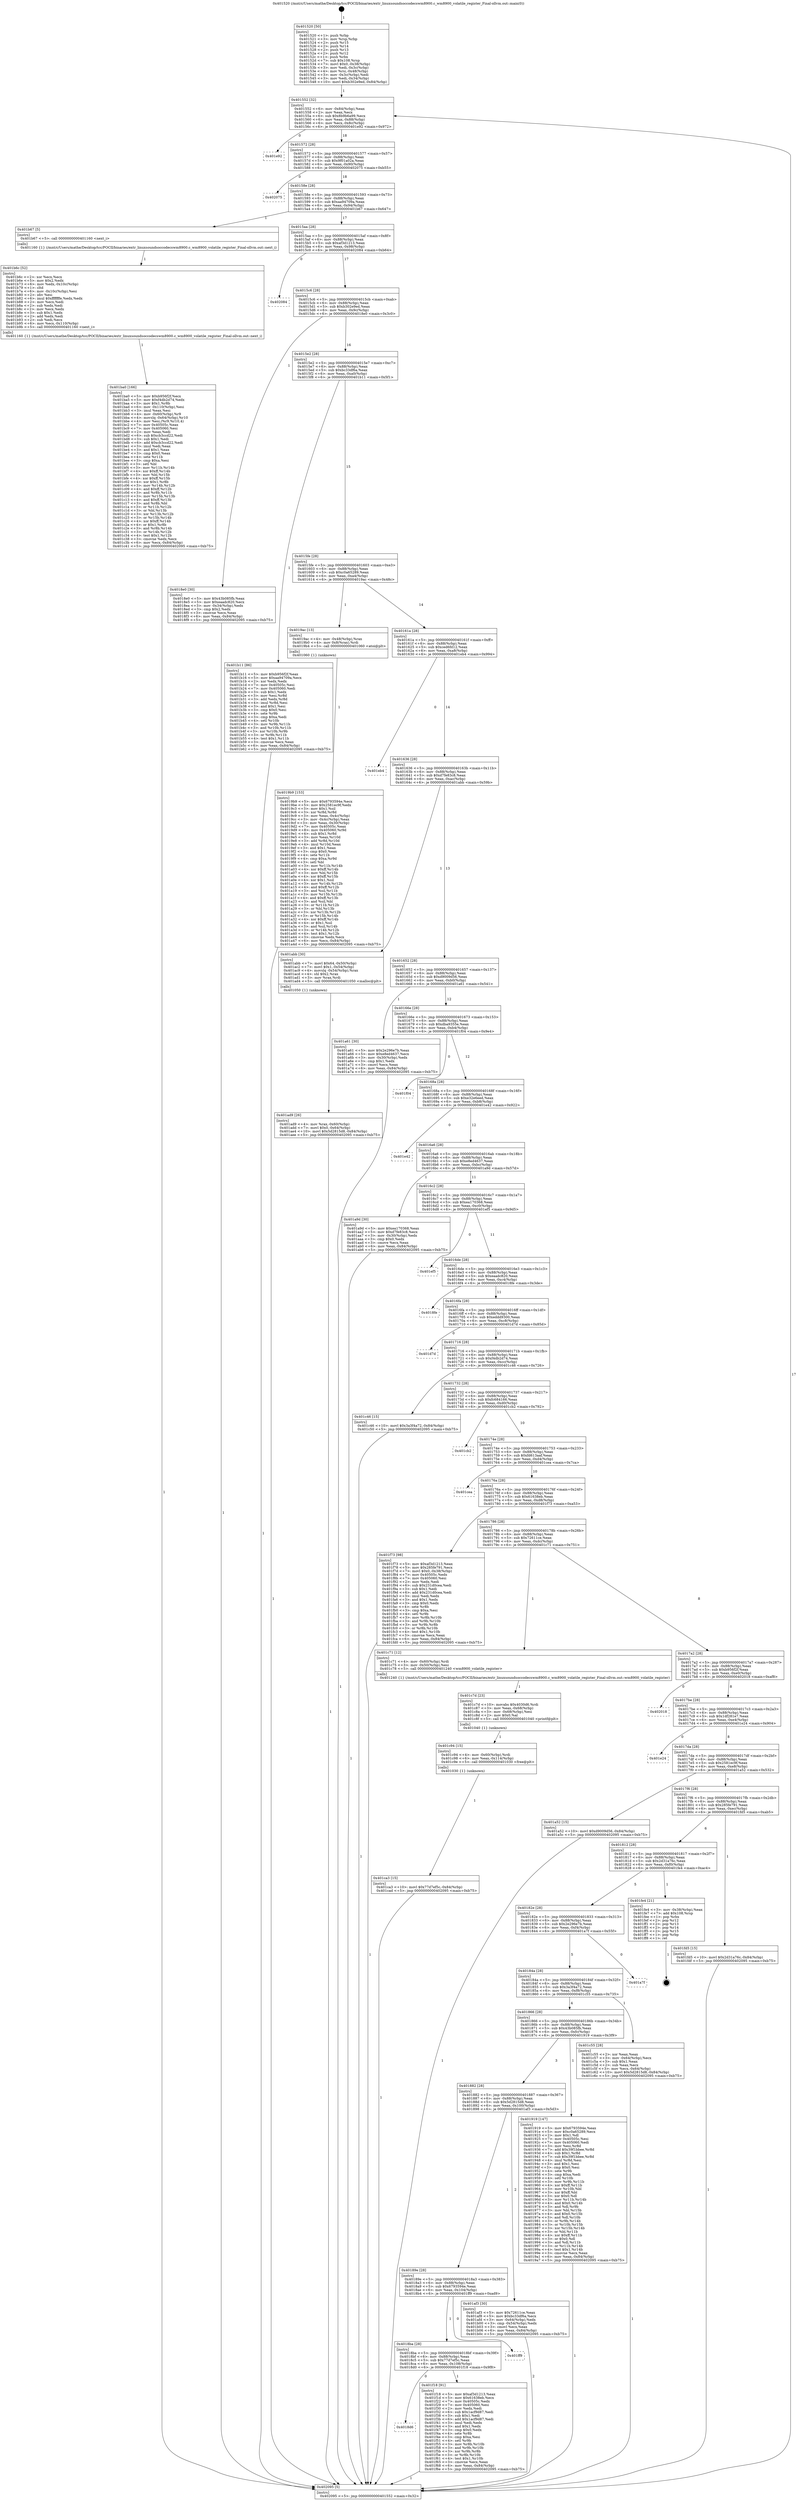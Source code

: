 digraph "0x401520" {
  label = "0x401520 (/mnt/c/Users/mathe/Desktop/tcc/POCII/binaries/extr_linuxsoundsoccodecswm8900.c_wm8900_volatile_register_Final-ollvm.out::main(0))"
  labelloc = "t"
  node[shape=record]

  Entry [label="",width=0.3,height=0.3,shape=circle,fillcolor=black,style=filled]
  "0x401552" [label="{
     0x401552 [32]\l
     | [instrs]\l
     &nbsp;&nbsp;0x401552 \<+6\>: mov -0x84(%rbp),%eax\l
     &nbsp;&nbsp;0x401558 \<+2\>: mov %eax,%ecx\l
     &nbsp;&nbsp;0x40155a \<+6\>: sub $0x8b9b6a99,%ecx\l
     &nbsp;&nbsp;0x401560 \<+6\>: mov %eax,-0x88(%rbp)\l
     &nbsp;&nbsp;0x401566 \<+6\>: mov %ecx,-0x8c(%rbp)\l
     &nbsp;&nbsp;0x40156c \<+6\>: je 0000000000401e92 \<main+0x972\>\l
  }"]
  "0x401e92" [label="{
     0x401e92\l
  }", style=dashed]
  "0x401572" [label="{
     0x401572 [28]\l
     | [instrs]\l
     &nbsp;&nbsp;0x401572 \<+5\>: jmp 0000000000401577 \<main+0x57\>\l
     &nbsp;&nbsp;0x401577 \<+6\>: mov -0x88(%rbp),%eax\l
     &nbsp;&nbsp;0x40157d \<+5\>: sub $0x9f01a02a,%eax\l
     &nbsp;&nbsp;0x401582 \<+6\>: mov %eax,-0x90(%rbp)\l
     &nbsp;&nbsp;0x401588 \<+6\>: je 0000000000402075 \<main+0xb55\>\l
  }"]
  Exit [label="",width=0.3,height=0.3,shape=circle,fillcolor=black,style=filled,peripheries=2]
  "0x402075" [label="{
     0x402075\l
  }", style=dashed]
  "0x40158e" [label="{
     0x40158e [28]\l
     | [instrs]\l
     &nbsp;&nbsp;0x40158e \<+5\>: jmp 0000000000401593 \<main+0x73\>\l
     &nbsp;&nbsp;0x401593 \<+6\>: mov -0x88(%rbp),%eax\l
     &nbsp;&nbsp;0x401599 \<+5\>: sub $0xaa94709a,%eax\l
     &nbsp;&nbsp;0x40159e \<+6\>: mov %eax,-0x94(%rbp)\l
     &nbsp;&nbsp;0x4015a4 \<+6\>: je 0000000000401b67 \<main+0x647\>\l
  }"]
  "0x4018d6" [label="{
     0x4018d6\l
  }", style=dashed]
  "0x401b67" [label="{
     0x401b67 [5]\l
     | [instrs]\l
     &nbsp;&nbsp;0x401b67 \<+5\>: call 0000000000401160 \<next_i\>\l
     | [calls]\l
     &nbsp;&nbsp;0x401160 \{1\} (/mnt/c/Users/mathe/Desktop/tcc/POCII/binaries/extr_linuxsoundsoccodecswm8900.c_wm8900_volatile_register_Final-ollvm.out::next_i)\l
  }"]
  "0x4015aa" [label="{
     0x4015aa [28]\l
     | [instrs]\l
     &nbsp;&nbsp;0x4015aa \<+5\>: jmp 00000000004015af \<main+0x8f\>\l
     &nbsp;&nbsp;0x4015af \<+6\>: mov -0x88(%rbp),%eax\l
     &nbsp;&nbsp;0x4015b5 \<+5\>: sub $0xaf3d1213,%eax\l
     &nbsp;&nbsp;0x4015ba \<+6\>: mov %eax,-0x98(%rbp)\l
     &nbsp;&nbsp;0x4015c0 \<+6\>: je 0000000000402084 \<main+0xb64\>\l
  }"]
  "0x401f18" [label="{
     0x401f18 [91]\l
     | [instrs]\l
     &nbsp;&nbsp;0x401f18 \<+5\>: mov $0xaf3d1213,%eax\l
     &nbsp;&nbsp;0x401f1d \<+5\>: mov $0x61638eb,%ecx\l
     &nbsp;&nbsp;0x401f22 \<+7\>: mov 0x40505c,%edx\l
     &nbsp;&nbsp;0x401f29 \<+7\>: mov 0x405060,%esi\l
     &nbsp;&nbsp;0x401f30 \<+2\>: mov %edx,%edi\l
     &nbsp;&nbsp;0x401f32 \<+6\>: sub $0x1acf9d87,%edi\l
     &nbsp;&nbsp;0x401f38 \<+3\>: sub $0x1,%edi\l
     &nbsp;&nbsp;0x401f3b \<+6\>: add $0x1acf9d87,%edi\l
     &nbsp;&nbsp;0x401f41 \<+3\>: imul %edi,%edx\l
     &nbsp;&nbsp;0x401f44 \<+3\>: and $0x1,%edx\l
     &nbsp;&nbsp;0x401f47 \<+3\>: cmp $0x0,%edx\l
     &nbsp;&nbsp;0x401f4a \<+4\>: sete %r8b\l
     &nbsp;&nbsp;0x401f4e \<+3\>: cmp $0xa,%esi\l
     &nbsp;&nbsp;0x401f51 \<+4\>: setl %r9b\l
     &nbsp;&nbsp;0x401f55 \<+3\>: mov %r8b,%r10b\l
     &nbsp;&nbsp;0x401f58 \<+3\>: and %r9b,%r10b\l
     &nbsp;&nbsp;0x401f5b \<+3\>: xor %r9b,%r8b\l
     &nbsp;&nbsp;0x401f5e \<+3\>: or %r8b,%r10b\l
     &nbsp;&nbsp;0x401f61 \<+4\>: test $0x1,%r10b\l
     &nbsp;&nbsp;0x401f65 \<+3\>: cmovne %ecx,%eax\l
     &nbsp;&nbsp;0x401f68 \<+6\>: mov %eax,-0x84(%rbp)\l
     &nbsp;&nbsp;0x401f6e \<+5\>: jmp 0000000000402095 \<main+0xb75\>\l
  }"]
  "0x402084" [label="{
     0x402084\l
  }", style=dashed]
  "0x4015c6" [label="{
     0x4015c6 [28]\l
     | [instrs]\l
     &nbsp;&nbsp;0x4015c6 \<+5\>: jmp 00000000004015cb \<main+0xab\>\l
     &nbsp;&nbsp;0x4015cb \<+6\>: mov -0x88(%rbp),%eax\l
     &nbsp;&nbsp;0x4015d1 \<+5\>: sub $0xb302e9ed,%eax\l
     &nbsp;&nbsp;0x4015d6 \<+6\>: mov %eax,-0x9c(%rbp)\l
     &nbsp;&nbsp;0x4015dc \<+6\>: je 00000000004018e0 \<main+0x3c0\>\l
  }"]
  "0x4018ba" [label="{
     0x4018ba [28]\l
     | [instrs]\l
     &nbsp;&nbsp;0x4018ba \<+5\>: jmp 00000000004018bf \<main+0x39f\>\l
     &nbsp;&nbsp;0x4018bf \<+6\>: mov -0x88(%rbp),%eax\l
     &nbsp;&nbsp;0x4018c5 \<+5\>: sub $0x77d7ef5c,%eax\l
     &nbsp;&nbsp;0x4018ca \<+6\>: mov %eax,-0x108(%rbp)\l
     &nbsp;&nbsp;0x4018d0 \<+6\>: je 0000000000401f18 \<main+0x9f8\>\l
  }"]
  "0x4018e0" [label="{
     0x4018e0 [30]\l
     | [instrs]\l
     &nbsp;&nbsp;0x4018e0 \<+5\>: mov $0x43b085fb,%eax\l
     &nbsp;&nbsp;0x4018e5 \<+5\>: mov $0xeaadc820,%ecx\l
     &nbsp;&nbsp;0x4018ea \<+3\>: mov -0x34(%rbp),%edx\l
     &nbsp;&nbsp;0x4018ed \<+3\>: cmp $0x2,%edx\l
     &nbsp;&nbsp;0x4018f0 \<+3\>: cmovne %ecx,%eax\l
     &nbsp;&nbsp;0x4018f3 \<+6\>: mov %eax,-0x84(%rbp)\l
     &nbsp;&nbsp;0x4018f9 \<+5\>: jmp 0000000000402095 \<main+0xb75\>\l
  }"]
  "0x4015e2" [label="{
     0x4015e2 [28]\l
     | [instrs]\l
     &nbsp;&nbsp;0x4015e2 \<+5\>: jmp 00000000004015e7 \<main+0xc7\>\l
     &nbsp;&nbsp;0x4015e7 \<+6\>: mov -0x88(%rbp),%eax\l
     &nbsp;&nbsp;0x4015ed \<+5\>: sub $0xbc33df6a,%eax\l
     &nbsp;&nbsp;0x4015f2 \<+6\>: mov %eax,-0xa0(%rbp)\l
     &nbsp;&nbsp;0x4015f8 \<+6\>: je 0000000000401b11 \<main+0x5f1\>\l
  }"]
  "0x402095" [label="{
     0x402095 [5]\l
     | [instrs]\l
     &nbsp;&nbsp;0x402095 \<+5\>: jmp 0000000000401552 \<main+0x32\>\l
  }"]
  "0x401520" [label="{
     0x401520 [50]\l
     | [instrs]\l
     &nbsp;&nbsp;0x401520 \<+1\>: push %rbp\l
     &nbsp;&nbsp;0x401521 \<+3\>: mov %rsp,%rbp\l
     &nbsp;&nbsp;0x401524 \<+2\>: push %r15\l
     &nbsp;&nbsp;0x401526 \<+2\>: push %r14\l
     &nbsp;&nbsp;0x401528 \<+2\>: push %r13\l
     &nbsp;&nbsp;0x40152a \<+2\>: push %r12\l
     &nbsp;&nbsp;0x40152c \<+1\>: push %rbx\l
     &nbsp;&nbsp;0x40152d \<+7\>: sub $0x108,%rsp\l
     &nbsp;&nbsp;0x401534 \<+7\>: movl $0x0,-0x38(%rbp)\l
     &nbsp;&nbsp;0x40153b \<+3\>: mov %edi,-0x3c(%rbp)\l
     &nbsp;&nbsp;0x40153e \<+4\>: mov %rsi,-0x48(%rbp)\l
     &nbsp;&nbsp;0x401542 \<+3\>: mov -0x3c(%rbp),%edi\l
     &nbsp;&nbsp;0x401545 \<+3\>: mov %edi,-0x34(%rbp)\l
     &nbsp;&nbsp;0x401548 \<+10\>: movl $0xb302e9ed,-0x84(%rbp)\l
  }"]
  "0x401ff9" [label="{
     0x401ff9\l
  }", style=dashed]
  "0x401b11" [label="{
     0x401b11 [86]\l
     | [instrs]\l
     &nbsp;&nbsp;0x401b11 \<+5\>: mov $0xb956f2f,%eax\l
     &nbsp;&nbsp;0x401b16 \<+5\>: mov $0xaa94709a,%ecx\l
     &nbsp;&nbsp;0x401b1b \<+2\>: xor %edx,%edx\l
     &nbsp;&nbsp;0x401b1d \<+7\>: mov 0x40505c,%esi\l
     &nbsp;&nbsp;0x401b24 \<+7\>: mov 0x405060,%edi\l
     &nbsp;&nbsp;0x401b2b \<+3\>: sub $0x1,%edx\l
     &nbsp;&nbsp;0x401b2e \<+3\>: mov %esi,%r8d\l
     &nbsp;&nbsp;0x401b31 \<+3\>: add %edx,%r8d\l
     &nbsp;&nbsp;0x401b34 \<+4\>: imul %r8d,%esi\l
     &nbsp;&nbsp;0x401b38 \<+3\>: and $0x1,%esi\l
     &nbsp;&nbsp;0x401b3b \<+3\>: cmp $0x0,%esi\l
     &nbsp;&nbsp;0x401b3e \<+4\>: sete %r9b\l
     &nbsp;&nbsp;0x401b42 \<+3\>: cmp $0xa,%edi\l
     &nbsp;&nbsp;0x401b45 \<+4\>: setl %r10b\l
     &nbsp;&nbsp;0x401b49 \<+3\>: mov %r9b,%r11b\l
     &nbsp;&nbsp;0x401b4c \<+3\>: and %r10b,%r11b\l
     &nbsp;&nbsp;0x401b4f \<+3\>: xor %r10b,%r9b\l
     &nbsp;&nbsp;0x401b52 \<+3\>: or %r9b,%r11b\l
     &nbsp;&nbsp;0x401b55 \<+4\>: test $0x1,%r11b\l
     &nbsp;&nbsp;0x401b59 \<+3\>: cmovne %ecx,%eax\l
     &nbsp;&nbsp;0x401b5c \<+6\>: mov %eax,-0x84(%rbp)\l
     &nbsp;&nbsp;0x401b62 \<+5\>: jmp 0000000000402095 \<main+0xb75\>\l
  }"]
  "0x4015fe" [label="{
     0x4015fe [28]\l
     | [instrs]\l
     &nbsp;&nbsp;0x4015fe \<+5\>: jmp 0000000000401603 \<main+0xe3\>\l
     &nbsp;&nbsp;0x401603 \<+6\>: mov -0x88(%rbp),%eax\l
     &nbsp;&nbsp;0x401609 \<+5\>: sub $0xc0a65289,%eax\l
     &nbsp;&nbsp;0x40160e \<+6\>: mov %eax,-0xa4(%rbp)\l
     &nbsp;&nbsp;0x401614 \<+6\>: je 00000000004019ac \<main+0x48c\>\l
  }"]
  "0x401ca3" [label="{
     0x401ca3 [15]\l
     | [instrs]\l
     &nbsp;&nbsp;0x401ca3 \<+10\>: movl $0x77d7ef5c,-0x84(%rbp)\l
     &nbsp;&nbsp;0x401cad \<+5\>: jmp 0000000000402095 \<main+0xb75\>\l
  }"]
  "0x4019ac" [label="{
     0x4019ac [13]\l
     | [instrs]\l
     &nbsp;&nbsp;0x4019ac \<+4\>: mov -0x48(%rbp),%rax\l
     &nbsp;&nbsp;0x4019b0 \<+4\>: mov 0x8(%rax),%rdi\l
     &nbsp;&nbsp;0x4019b4 \<+5\>: call 0000000000401060 \<atoi@plt\>\l
     | [calls]\l
     &nbsp;&nbsp;0x401060 \{1\} (unknown)\l
  }"]
  "0x40161a" [label="{
     0x40161a [28]\l
     | [instrs]\l
     &nbsp;&nbsp;0x40161a \<+5\>: jmp 000000000040161f \<main+0xff\>\l
     &nbsp;&nbsp;0x40161f \<+6\>: mov -0x88(%rbp),%eax\l
     &nbsp;&nbsp;0x401625 \<+5\>: sub $0xced6fd12,%eax\l
     &nbsp;&nbsp;0x40162a \<+6\>: mov %eax,-0xa8(%rbp)\l
     &nbsp;&nbsp;0x401630 \<+6\>: je 0000000000401eb4 \<main+0x994\>\l
  }"]
  "0x401c94" [label="{
     0x401c94 [15]\l
     | [instrs]\l
     &nbsp;&nbsp;0x401c94 \<+4\>: mov -0x60(%rbp),%rdi\l
     &nbsp;&nbsp;0x401c98 \<+6\>: mov %eax,-0x114(%rbp)\l
     &nbsp;&nbsp;0x401c9e \<+5\>: call 0000000000401030 \<free@plt\>\l
     | [calls]\l
     &nbsp;&nbsp;0x401030 \{1\} (unknown)\l
  }"]
  "0x401eb4" [label="{
     0x401eb4\l
  }", style=dashed]
  "0x401636" [label="{
     0x401636 [28]\l
     | [instrs]\l
     &nbsp;&nbsp;0x401636 \<+5\>: jmp 000000000040163b \<main+0x11b\>\l
     &nbsp;&nbsp;0x40163b \<+6\>: mov -0x88(%rbp),%eax\l
     &nbsp;&nbsp;0x401641 \<+5\>: sub $0xd7fe83c8,%eax\l
     &nbsp;&nbsp;0x401646 \<+6\>: mov %eax,-0xac(%rbp)\l
     &nbsp;&nbsp;0x40164c \<+6\>: je 0000000000401abb \<main+0x59b\>\l
  }"]
  "0x401c7d" [label="{
     0x401c7d [23]\l
     | [instrs]\l
     &nbsp;&nbsp;0x401c7d \<+10\>: movabs $0x4030d6,%rdi\l
     &nbsp;&nbsp;0x401c87 \<+3\>: mov %eax,-0x68(%rbp)\l
     &nbsp;&nbsp;0x401c8a \<+3\>: mov -0x68(%rbp),%esi\l
     &nbsp;&nbsp;0x401c8d \<+2\>: mov $0x0,%al\l
     &nbsp;&nbsp;0x401c8f \<+5\>: call 0000000000401040 \<printf@plt\>\l
     | [calls]\l
     &nbsp;&nbsp;0x401040 \{1\} (unknown)\l
  }"]
  "0x401abb" [label="{
     0x401abb [30]\l
     | [instrs]\l
     &nbsp;&nbsp;0x401abb \<+7\>: movl $0x64,-0x50(%rbp)\l
     &nbsp;&nbsp;0x401ac2 \<+7\>: movl $0x1,-0x54(%rbp)\l
     &nbsp;&nbsp;0x401ac9 \<+4\>: movslq -0x54(%rbp),%rax\l
     &nbsp;&nbsp;0x401acd \<+4\>: shl $0x2,%rax\l
     &nbsp;&nbsp;0x401ad1 \<+3\>: mov %rax,%rdi\l
     &nbsp;&nbsp;0x401ad4 \<+5\>: call 0000000000401050 \<malloc@plt\>\l
     | [calls]\l
     &nbsp;&nbsp;0x401050 \{1\} (unknown)\l
  }"]
  "0x401652" [label="{
     0x401652 [28]\l
     | [instrs]\l
     &nbsp;&nbsp;0x401652 \<+5\>: jmp 0000000000401657 \<main+0x137\>\l
     &nbsp;&nbsp;0x401657 \<+6\>: mov -0x88(%rbp),%eax\l
     &nbsp;&nbsp;0x40165d \<+5\>: sub $0xd9009d56,%eax\l
     &nbsp;&nbsp;0x401662 \<+6\>: mov %eax,-0xb0(%rbp)\l
     &nbsp;&nbsp;0x401668 \<+6\>: je 0000000000401a61 \<main+0x541\>\l
  }"]
  "0x401ba0" [label="{
     0x401ba0 [166]\l
     | [instrs]\l
     &nbsp;&nbsp;0x401ba0 \<+5\>: mov $0xb956f2f,%ecx\l
     &nbsp;&nbsp;0x401ba5 \<+5\>: mov $0xf4db2d74,%edx\l
     &nbsp;&nbsp;0x401baa \<+3\>: mov $0x1,%r8b\l
     &nbsp;&nbsp;0x401bad \<+6\>: mov -0x110(%rbp),%esi\l
     &nbsp;&nbsp;0x401bb3 \<+3\>: imul %eax,%esi\l
     &nbsp;&nbsp;0x401bb6 \<+4\>: mov -0x60(%rbp),%r9\l
     &nbsp;&nbsp;0x401bba \<+4\>: movslq -0x64(%rbp),%r10\l
     &nbsp;&nbsp;0x401bbe \<+4\>: mov %esi,(%r9,%r10,4)\l
     &nbsp;&nbsp;0x401bc2 \<+7\>: mov 0x40505c,%eax\l
     &nbsp;&nbsp;0x401bc9 \<+7\>: mov 0x405060,%esi\l
     &nbsp;&nbsp;0x401bd0 \<+2\>: mov %eax,%edi\l
     &nbsp;&nbsp;0x401bd2 \<+6\>: sub $0xcb3ccd22,%edi\l
     &nbsp;&nbsp;0x401bd8 \<+3\>: sub $0x1,%edi\l
     &nbsp;&nbsp;0x401bdb \<+6\>: add $0xcb3ccd22,%edi\l
     &nbsp;&nbsp;0x401be1 \<+3\>: imul %edi,%eax\l
     &nbsp;&nbsp;0x401be4 \<+3\>: and $0x1,%eax\l
     &nbsp;&nbsp;0x401be7 \<+3\>: cmp $0x0,%eax\l
     &nbsp;&nbsp;0x401bea \<+4\>: sete %r11b\l
     &nbsp;&nbsp;0x401bee \<+3\>: cmp $0xa,%esi\l
     &nbsp;&nbsp;0x401bf1 \<+3\>: setl %bl\l
     &nbsp;&nbsp;0x401bf4 \<+3\>: mov %r11b,%r14b\l
     &nbsp;&nbsp;0x401bf7 \<+4\>: xor $0xff,%r14b\l
     &nbsp;&nbsp;0x401bfb \<+3\>: mov %bl,%r15b\l
     &nbsp;&nbsp;0x401bfe \<+4\>: xor $0xff,%r15b\l
     &nbsp;&nbsp;0x401c02 \<+4\>: xor $0x1,%r8b\l
     &nbsp;&nbsp;0x401c06 \<+3\>: mov %r14b,%r12b\l
     &nbsp;&nbsp;0x401c09 \<+4\>: and $0xff,%r12b\l
     &nbsp;&nbsp;0x401c0d \<+3\>: and %r8b,%r11b\l
     &nbsp;&nbsp;0x401c10 \<+3\>: mov %r15b,%r13b\l
     &nbsp;&nbsp;0x401c13 \<+4\>: and $0xff,%r13b\l
     &nbsp;&nbsp;0x401c17 \<+3\>: and %r8b,%bl\l
     &nbsp;&nbsp;0x401c1a \<+3\>: or %r11b,%r12b\l
     &nbsp;&nbsp;0x401c1d \<+3\>: or %bl,%r13b\l
     &nbsp;&nbsp;0x401c20 \<+3\>: xor %r13b,%r12b\l
     &nbsp;&nbsp;0x401c23 \<+3\>: or %r15b,%r14b\l
     &nbsp;&nbsp;0x401c26 \<+4\>: xor $0xff,%r14b\l
     &nbsp;&nbsp;0x401c2a \<+4\>: or $0x1,%r8b\l
     &nbsp;&nbsp;0x401c2e \<+3\>: and %r8b,%r14b\l
     &nbsp;&nbsp;0x401c31 \<+3\>: or %r14b,%r12b\l
     &nbsp;&nbsp;0x401c34 \<+4\>: test $0x1,%r12b\l
     &nbsp;&nbsp;0x401c38 \<+3\>: cmovne %edx,%ecx\l
     &nbsp;&nbsp;0x401c3b \<+6\>: mov %ecx,-0x84(%rbp)\l
     &nbsp;&nbsp;0x401c41 \<+5\>: jmp 0000000000402095 \<main+0xb75\>\l
  }"]
  "0x401a61" [label="{
     0x401a61 [30]\l
     | [instrs]\l
     &nbsp;&nbsp;0x401a61 \<+5\>: mov $0x2e296e7b,%eax\l
     &nbsp;&nbsp;0x401a66 \<+5\>: mov $0xe8ed4637,%ecx\l
     &nbsp;&nbsp;0x401a6b \<+3\>: mov -0x30(%rbp),%edx\l
     &nbsp;&nbsp;0x401a6e \<+3\>: cmp $0x1,%edx\l
     &nbsp;&nbsp;0x401a71 \<+3\>: cmovl %ecx,%eax\l
     &nbsp;&nbsp;0x401a74 \<+6\>: mov %eax,-0x84(%rbp)\l
     &nbsp;&nbsp;0x401a7a \<+5\>: jmp 0000000000402095 \<main+0xb75\>\l
  }"]
  "0x40166e" [label="{
     0x40166e [28]\l
     | [instrs]\l
     &nbsp;&nbsp;0x40166e \<+5\>: jmp 0000000000401673 \<main+0x153\>\l
     &nbsp;&nbsp;0x401673 \<+6\>: mov -0x88(%rbp),%eax\l
     &nbsp;&nbsp;0x401679 \<+5\>: sub $0xdba9355e,%eax\l
     &nbsp;&nbsp;0x40167e \<+6\>: mov %eax,-0xb4(%rbp)\l
     &nbsp;&nbsp;0x401684 \<+6\>: je 0000000000401f04 \<main+0x9e4\>\l
  }"]
  "0x401b6c" [label="{
     0x401b6c [52]\l
     | [instrs]\l
     &nbsp;&nbsp;0x401b6c \<+2\>: xor %ecx,%ecx\l
     &nbsp;&nbsp;0x401b6e \<+5\>: mov $0x2,%edx\l
     &nbsp;&nbsp;0x401b73 \<+6\>: mov %edx,-0x10c(%rbp)\l
     &nbsp;&nbsp;0x401b79 \<+1\>: cltd\l
     &nbsp;&nbsp;0x401b7a \<+6\>: mov -0x10c(%rbp),%esi\l
     &nbsp;&nbsp;0x401b80 \<+2\>: idiv %esi\l
     &nbsp;&nbsp;0x401b82 \<+6\>: imul $0xfffffffe,%edx,%edx\l
     &nbsp;&nbsp;0x401b88 \<+2\>: mov %ecx,%edi\l
     &nbsp;&nbsp;0x401b8a \<+2\>: sub %edx,%edi\l
     &nbsp;&nbsp;0x401b8c \<+2\>: mov %ecx,%edx\l
     &nbsp;&nbsp;0x401b8e \<+3\>: sub $0x1,%edx\l
     &nbsp;&nbsp;0x401b91 \<+2\>: add %edx,%edi\l
     &nbsp;&nbsp;0x401b93 \<+2\>: sub %edi,%ecx\l
     &nbsp;&nbsp;0x401b95 \<+6\>: mov %ecx,-0x110(%rbp)\l
     &nbsp;&nbsp;0x401b9b \<+5\>: call 0000000000401160 \<next_i\>\l
     | [calls]\l
     &nbsp;&nbsp;0x401160 \{1\} (/mnt/c/Users/mathe/Desktop/tcc/POCII/binaries/extr_linuxsoundsoccodecswm8900.c_wm8900_volatile_register_Final-ollvm.out::next_i)\l
  }"]
  "0x401f04" [label="{
     0x401f04\l
  }", style=dashed]
  "0x40168a" [label="{
     0x40168a [28]\l
     | [instrs]\l
     &nbsp;&nbsp;0x40168a \<+5\>: jmp 000000000040168f \<main+0x16f\>\l
     &nbsp;&nbsp;0x40168f \<+6\>: mov -0x88(%rbp),%eax\l
     &nbsp;&nbsp;0x401695 \<+5\>: sub $0xe32e6eed,%eax\l
     &nbsp;&nbsp;0x40169a \<+6\>: mov %eax,-0xb8(%rbp)\l
     &nbsp;&nbsp;0x4016a0 \<+6\>: je 0000000000401e42 \<main+0x922\>\l
  }"]
  "0x40189e" [label="{
     0x40189e [28]\l
     | [instrs]\l
     &nbsp;&nbsp;0x40189e \<+5\>: jmp 00000000004018a3 \<main+0x383\>\l
     &nbsp;&nbsp;0x4018a3 \<+6\>: mov -0x88(%rbp),%eax\l
     &nbsp;&nbsp;0x4018a9 \<+5\>: sub $0x6793594e,%eax\l
     &nbsp;&nbsp;0x4018ae \<+6\>: mov %eax,-0x104(%rbp)\l
     &nbsp;&nbsp;0x4018b4 \<+6\>: je 0000000000401ff9 \<main+0xad9\>\l
  }"]
  "0x401e42" [label="{
     0x401e42\l
  }", style=dashed]
  "0x4016a6" [label="{
     0x4016a6 [28]\l
     | [instrs]\l
     &nbsp;&nbsp;0x4016a6 \<+5\>: jmp 00000000004016ab \<main+0x18b\>\l
     &nbsp;&nbsp;0x4016ab \<+6\>: mov -0x88(%rbp),%eax\l
     &nbsp;&nbsp;0x4016b1 \<+5\>: sub $0xe8ed4637,%eax\l
     &nbsp;&nbsp;0x4016b6 \<+6\>: mov %eax,-0xbc(%rbp)\l
     &nbsp;&nbsp;0x4016bc \<+6\>: je 0000000000401a9d \<main+0x57d\>\l
  }"]
  "0x401af3" [label="{
     0x401af3 [30]\l
     | [instrs]\l
     &nbsp;&nbsp;0x401af3 \<+5\>: mov $0x72611ce,%eax\l
     &nbsp;&nbsp;0x401af8 \<+5\>: mov $0xbc33df6a,%ecx\l
     &nbsp;&nbsp;0x401afd \<+3\>: mov -0x64(%rbp),%edx\l
     &nbsp;&nbsp;0x401b00 \<+3\>: cmp -0x54(%rbp),%edx\l
     &nbsp;&nbsp;0x401b03 \<+3\>: cmovl %ecx,%eax\l
     &nbsp;&nbsp;0x401b06 \<+6\>: mov %eax,-0x84(%rbp)\l
     &nbsp;&nbsp;0x401b0c \<+5\>: jmp 0000000000402095 \<main+0xb75\>\l
  }"]
  "0x401a9d" [label="{
     0x401a9d [30]\l
     | [instrs]\l
     &nbsp;&nbsp;0x401a9d \<+5\>: mov $0xea170368,%eax\l
     &nbsp;&nbsp;0x401aa2 \<+5\>: mov $0xd7fe83c8,%ecx\l
     &nbsp;&nbsp;0x401aa7 \<+3\>: mov -0x30(%rbp),%edx\l
     &nbsp;&nbsp;0x401aaa \<+3\>: cmp $0x0,%edx\l
     &nbsp;&nbsp;0x401aad \<+3\>: cmove %ecx,%eax\l
     &nbsp;&nbsp;0x401ab0 \<+6\>: mov %eax,-0x84(%rbp)\l
     &nbsp;&nbsp;0x401ab6 \<+5\>: jmp 0000000000402095 \<main+0xb75\>\l
  }"]
  "0x4016c2" [label="{
     0x4016c2 [28]\l
     | [instrs]\l
     &nbsp;&nbsp;0x4016c2 \<+5\>: jmp 00000000004016c7 \<main+0x1a7\>\l
     &nbsp;&nbsp;0x4016c7 \<+6\>: mov -0x88(%rbp),%eax\l
     &nbsp;&nbsp;0x4016cd \<+5\>: sub $0xea170368,%eax\l
     &nbsp;&nbsp;0x4016d2 \<+6\>: mov %eax,-0xc0(%rbp)\l
     &nbsp;&nbsp;0x4016d8 \<+6\>: je 0000000000401ef5 \<main+0x9d5\>\l
  }"]
  "0x401ad9" [label="{
     0x401ad9 [26]\l
     | [instrs]\l
     &nbsp;&nbsp;0x401ad9 \<+4\>: mov %rax,-0x60(%rbp)\l
     &nbsp;&nbsp;0x401add \<+7\>: movl $0x0,-0x64(%rbp)\l
     &nbsp;&nbsp;0x401ae4 \<+10\>: movl $0x5d2815d8,-0x84(%rbp)\l
     &nbsp;&nbsp;0x401aee \<+5\>: jmp 0000000000402095 \<main+0xb75\>\l
  }"]
  "0x401ef5" [label="{
     0x401ef5\l
  }", style=dashed]
  "0x4016de" [label="{
     0x4016de [28]\l
     | [instrs]\l
     &nbsp;&nbsp;0x4016de \<+5\>: jmp 00000000004016e3 \<main+0x1c3\>\l
     &nbsp;&nbsp;0x4016e3 \<+6\>: mov -0x88(%rbp),%eax\l
     &nbsp;&nbsp;0x4016e9 \<+5\>: sub $0xeaadc820,%eax\l
     &nbsp;&nbsp;0x4016ee \<+6\>: mov %eax,-0xc4(%rbp)\l
     &nbsp;&nbsp;0x4016f4 \<+6\>: je 00000000004018fe \<main+0x3de\>\l
  }"]
  "0x4019b9" [label="{
     0x4019b9 [153]\l
     | [instrs]\l
     &nbsp;&nbsp;0x4019b9 \<+5\>: mov $0x6793594e,%ecx\l
     &nbsp;&nbsp;0x4019be \<+5\>: mov $0x2581ec9f,%edx\l
     &nbsp;&nbsp;0x4019c3 \<+3\>: mov $0x1,%sil\l
     &nbsp;&nbsp;0x4019c6 \<+3\>: xor %r8d,%r8d\l
     &nbsp;&nbsp;0x4019c9 \<+3\>: mov %eax,-0x4c(%rbp)\l
     &nbsp;&nbsp;0x4019cc \<+3\>: mov -0x4c(%rbp),%eax\l
     &nbsp;&nbsp;0x4019cf \<+3\>: mov %eax,-0x30(%rbp)\l
     &nbsp;&nbsp;0x4019d2 \<+7\>: mov 0x40505c,%eax\l
     &nbsp;&nbsp;0x4019d9 \<+8\>: mov 0x405060,%r9d\l
     &nbsp;&nbsp;0x4019e1 \<+4\>: sub $0x1,%r8d\l
     &nbsp;&nbsp;0x4019e5 \<+3\>: mov %eax,%r10d\l
     &nbsp;&nbsp;0x4019e8 \<+3\>: add %r8d,%r10d\l
     &nbsp;&nbsp;0x4019eb \<+4\>: imul %r10d,%eax\l
     &nbsp;&nbsp;0x4019ef \<+3\>: and $0x1,%eax\l
     &nbsp;&nbsp;0x4019f2 \<+3\>: cmp $0x0,%eax\l
     &nbsp;&nbsp;0x4019f5 \<+4\>: sete %r11b\l
     &nbsp;&nbsp;0x4019f9 \<+4\>: cmp $0xa,%r9d\l
     &nbsp;&nbsp;0x4019fd \<+3\>: setl %bl\l
     &nbsp;&nbsp;0x401a00 \<+3\>: mov %r11b,%r14b\l
     &nbsp;&nbsp;0x401a03 \<+4\>: xor $0xff,%r14b\l
     &nbsp;&nbsp;0x401a07 \<+3\>: mov %bl,%r15b\l
     &nbsp;&nbsp;0x401a0a \<+4\>: xor $0xff,%r15b\l
     &nbsp;&nbsp;0x401a0e \<+4\>: xor $0x1,%sil\l
     &nbsp;&nbsp;0x401a12 \<+3\>: mov %r14b,%r12b\l
     &nbsp;&nbsp;0x401a15 \<+4\>: and $0xff,%r12b\l
     &nbsp;&nbsp;0x401a19 \<+3\>: and %sil,%r11b\l
     &nbsp;&nbsp;0x401a1c \<+3\>: mov %r15b,%r13b\l
     &nbsp;&nbsp;0x401a1f \<+4\>: and $0xff,%r13b\l
     &nbsp;&nbsp;0x401a23 \<+3\>: and %sil,%bl\l
     &nbsp;&nbsp;0x401a26 \<+3\>: or %r11b,%r12b\l
     &nbsp;&nbsp;0x401a29 \<+3\>: or %bl,%r13b\l
     &nbsp;&nbsp;0x401a2c \<+3\>: xor %r13b,%r12b\l
     &nbsp;&nbsp;0x401a2f \<+3\>: or %r15b,%r14b\l
     &nbsp;&nbsp;0x401a32 \<+4\>: xor $0xff,%r14b\l
     &nbsp;&nbsp;0x401a36 \<+4\>: or $0x1,%sil\l
     &nbsp;&nbsp;0x401a3a \<+3\>: and %sil,%r14b\l
     &nbsp;&nbsp;0x401a3d \<+3\>: or %r14b,%r12b\l
     &nbsp;&nbsp;0x401a40 \<+4\>: test $0x1,%r12b\l
     &nbsp;&nbsp;0x401a44 \<+3\>: cmovne %edx,%ecx\l
     &nbsp;&nbsp;0x401a47 \<+6\>: mov %ecx,-0x84(%rbp)\l
     &nbsp;&nbsp;0x401a4d \<+5\>: jmp 0000000000402095 \<main+0xb75\>\l
  }"]
  "0x4018fe" [label="{
     0x4018fe\l
  }", style=dashed]
  "0x4016fa" [label="{
     0x4016fa [28]\l
     | [instrs]\l
     &nbsp;&nbsp;0x4016fa \<+5\>: jmp 00000000004016ff \<main+0x1df\>\l
     &nbsp;&nbsp;0x4016ff \<+6\>: mov -0x88(%rbp),%eax\l
     &nbsp;&nbsp;0x401705 \<+5\>: sub $0xeddd9300,%eax\l
     &nbsp;&nbsp;0x40170a \<+6\>: mov %eax,-0xc8(%rbp)\l
     &nbsp;&nbsp;0x401710 \<+6\>: je 0000000000401d7d \<main+0x85d\>\l
  }"]
  "0x401882" [label="{
     0x401882 [28]\l
     | [instrs]\l
     &nbsp;&nbsp;0x401882 \<+5\>: jmp 0000000000401887 \<main+0x367\>\l
     &nbsp;&nbsp;0x401887 \<+6\>: mov -0x88(%rbp),%eax\l
     &nbsp;&nbsp;0x40188d \<+5\>: sub $0x5d2815d8,%eax\l
     &nbsp;&nbsp;0x401892 \<+6\>: mov %eax,-0x100(%rbp)\l
     &nbsp;&nbsp;0x401898 \<+6\>: je 0000000000401af3 \<main+0x5d3\>\l
  }"]
  "0x401d7d" [label="{
     0x401d7d\l
  }", style=dashed]
  "0x401716" [label="{
     0x401716 [28]\l
     | [instrs]\l
     &nbsp;&nbsp;0x401716 \<+5\>: jmp 000000000040171b \<main+0x1fb\>\l
     &nbsp;&nbsp;0x40171b \<+6\>: mov -0x88(%rbp),%eax\l
     &nbsp;&nbsp;0x401721 \<+5\>: sub $0xf4db2d74,%eax\l
     &nbsp;&nbsp;0x401726 \<+6\>: mov %eax,-0xcc(%rbp)\l
     &nbsp;&nbsp;0x40172c \<+6\>: je 0000000000401c46 \<main+0x726\>\l
  }"]
  "0x401919" [label="{
     0x401919 [147]\l
     | [instrs]\l
     &nbsp;&nbsp;0x401919 \<+5\>: mov $0x6793594e,%eax\l
     &nbsp;&nbsp;0x40191e \<+5\>: mov $0xc0a65289,%ecx\l
     &nbsp;&nbsp;0x401923 \<+2\>: mov $0x1,%dl\l
     &nbsp;&nbsp;0x401925 \<+7\>: mov 0x40505c,%esi\l
     &nbsp;&nbsp;0x40192c \<+7\>: mov 0x405060,%edi\l
     &nbsp;&nbsp;0x401933 \<+3\>: mov %esi,%r8d\l
     &nbsp;&nbsp;0x401936 \<+7\>: add $0x39f1bbee,%r8d\l
     &nbsp;&nbsp;0x40193d \<+4\>: sub $0x1,%r8d\l
     &nbsp;&nbsp;0x401941 \<+7\>: sub $0x39f1bbee,%r8d\l
     &nbsp;&nbsp;0x401948 \<+4\>: imul %r8d,%esi\l
     &nbsp;&nbsp;0x40194c \<+3\>: and $0x1,%esi\l
     &nbsp;&nbsp;0x40194f \<+3\>: cmp $0x0,%esi\l
     &nbsp;&nbsp;0x401952 \<+4\>: sete %r9b\l
     &nbsp;&nbsp;0x401956 \<+3\>: cmp $0xa,%edi\l
     &nbsp;&nbsp;0x401959 \<+4\>: setl %r10b\l
     &nbsp;&nbsp;0x40195d \<+3\>: mov %r9b,%r11b\l
     &nbsp;&nbsp;0x401960 \<+4\>: xor $0xff,%r11b\l
     &nbsp;&nbsp;0x401964 \<+3\>: mov %r10b,%bl\l
     &nbsp;&nbsp;0x401967 \<+3\>: xor $0xff,%bl\l
     &nbsp;&nbsp;0x40196a \<+3\>: xor $0x0,%dl\l
     &nbsp;&nbsp;0x40196d \<+3\>: mov %r11b,%r14b\l
     &nbsp;&nbsp;0x401970 \<+4\>: and $0x0,%r14b\l
     &nbsp;&nbsp;0x401974 \<+3\>: and %dl,%r9b\l
     &nbsp;&nbsp;0x401977 \<+3\>: mov %bl,%r15b\l
     &nbsp;&nbsp;0x40197a \<+4\>: and $0x0,%r15b\l
     &nbsp;&nbsp;0x40197e \<+3\>: and %dl,%r10b\l
     &nbsp;&nbsp;0x401981 \<+3\>: or %r9b,%r14b\l
     &nbsp;&nbsp;0x401984 \<+3\>: or %r10b,%r15b\l
     &nbsp;&nbsp;0x401987 \<+3\>: xor %r15b,%r14b\l
     &nbsp;&nbsp;0x40198a \<+3\>: or %bl,%r11b\l
     &nbsp;&nbsp;0x40198d \<+4\>: xor $0xff,%r11b\l
     &nbsp;&nbsp;0x401991 \<+3\>: or $0x0,%dl\l
     &nbsp;&nbsp;0x401994 \<+3\>: and %dl,%r11b\l
     &nbsp;&nbsp;0x401997 \<+3\>: or %r11b,%r14b\l
     &nbsp;&nbsp;0x40199a \<+4\>: test $0x1,%r14b\l
     &nbsp;&nbsp;0x40199e \<+3\>: cmovne %ecx,%eax\l
     &nbsp;&nbsp;0x4019a1 \<+6\>: mov %eax,-0x84(%rbp)\l
     &nbsp;&nbsp;0x4019a7 \<+5\>: jmp 0000000000402095 \<main+0xb75\>\l
  }"]
  "0x401c46" [label="{
     0x401c46 [15]\l
     | [instrs]\l
     &nbsp;&nbsp;0x401c46 \<+10\>: movl $0x3a3f4a72,-0x84(%rbp)\l
     &nbsp;&nbsp;0x401c50 \<+5\>: jmp 0000000000402095 \<main+0xb75\>\l
  }"]
  "0x401732" [label="{
     0x401732 [28]\l
     | [instrs]\l
     &nbsp;&nbsp;0x401732 \<+5\>: jmp 0000000000401737 \<main+0x217\>\l
     &nbsp;&nbsp;0x401737 \<+6\>: mov -0x88(%rbp),%eax\l
     &nbsp;&nbsp;0x40173d \<+5\>: sub $0xfc684166,%eax\l
     &nbsp;&nbsp;0x401742 \<+6\>: mov %eax,-0xd0(%rbp)\l
     &nbsp;&nbsp;0x401748 \<+6\>: je 0000000000401cb2 \<main+0x792\>\l
  }"]
  "0x401866" [label="{
     0x401866 [28]\l
     | [instrs]\l
     &nbsp;&nbsp;0x401866 \<+5\>: jmp 000000000040186b \<main+0x34b\>\l
     &nbsp;&nbsp;0x40186b \<+6\>: mov -0x88(%rbp),%eax\l
     &nbsp;&nbsp;0x401871 \<+5\>: sub $0x43b085fb,%eax\l
     &nbsp;&nbsp;0x401876 \<+6\>: mov %eax,-0xfc(%rbp)\l
     &nbsp;&nbsp;0x40187c \<+6\>: je 0000000000401919 \<main+0x3f9\>\l
  }"]
  "0x401cb2" [label="{
     0x401cb2\l
  }", style=dashed]
  "0x40174e" [label="{
     0x40174e [28]\l
     | [instrs]\l
     &nbsp;&nbsp;0x40174e \<+5\>: jmp 0000000000401753 \<main+0x233\>\l
     &nbsp;&nbsp;0x401753 \<+6\>: mov -0x88(%rbp),%eax\l
     &nbsp;&nbsp;0x401759 \<+5\>: sub $0xfd613aaf,%eax\l
     &nbsp;&nbsp;0x40175e \<+6\>: mov %eax,-0xd4(%rbp)\l
     &nbsp;&nbsp;0x401764 \<+6\>: je 0000000000401cea \<main+0x7ca\>\l
  }"]
  "0x401c55" [label="{
     0x401c55 [28]\l
     | [instrs]\l
     &nbsp;&nbsp;0x401c55 \<+2\>: xor %eax,%eax\l
     &nbsp;&nbsp;0x401c57 \<+3\>: mov -0x64(%rbp),%ecx\l
     &nbsp;&nbsp;0x401c5a \<+3\>: sub $0x1,%eax\l
     &nbsp;&nbsp;0x401c5d \<+2\>: sub %eax,%ecx\l
     &nbsp;&nbsp;0x401c5f \<+3\>: mov %ecx,-0x64(%rbp)\l
     &nbsp;&nbsp;0x401c62 \<+10\>: movl $0x5d2815d8,-0x84(%rbp)\l
     &nbsp;&nbsp;0x401c6c \<+5\>: jmp 0000000000402095 \<main+0xb75\>\l
  }"]
  "0x401cea" [label="{
     0x401cea\l
  }", style=dashed]
  "0x40176a" [label="{
     0x40176a [28]\l
     | [instrs]\l
     &nbsp;&nbsp;0x40176a \<+5\>: jmp 000000000040176f \<main+0x24f\>\l
     &nbsp;&nbsp;0x40176f \<+6\>: mov -0x88(%rbp),%eax\l
     &nbsp;&nbsp;0x401775 \<+5\>: sub $0x61638eb,%eax\l
     &nbsp;&nbsp;0x40177a \<+6\>: mov %eax,-0xd8(%rbp)\l
     &nbsp;&nbsp;0x401780 \<+6\>: je 0000000000401f73 \<main+0xa53\>\l
  }"]
  "0x40184a" [label="{
     0x40184a [28]\l
     | [instrs]\l
     &nbsp;&nbsp;0x40184a \<+5\>: jmp 000000000040184f \<main+0x32f\>\l
     &nbsp;&nbsp;0x40184f \<+6\>: mov -0x88(%rbp),%eax\l
     &nbsp;&nbsp;0x401855 \<+5\>: sub $0x3a3f4a72,%eax\l
     &nbsp;&nbsp;0x40185a \<+6\>: mov %eax,-0xf8(%rbp)\l
     &nbsp;&nbsp;0x401860 \<+6\>: je 0000000000401c55 \<main+0x735\>\l
  }"]
  "0x401f73" [label="{
     0x401f73 [98]\l
     | [instrs]\l
     &nbsp;&nbsp;0x401f73 \<+5\>: mov $0xaf3d1213,%eax\l
     &nbsp;&nbsp;0x401f78 \<+5\>: mov $0x285fe791,%ecx\l
     &nbsp;&nbsp;0x401f7d \<+7\>: movl $0x0,-0x38(%rbp)\l
     &nbsp;&nbsp;0x401f84 \<+7\>: mov 0x40505c,%edx\l
     &nbsp;&nbsp;0x401f8b \<+7\>: mov 0x405060,%esi\l
     &nbsp;&nbsp;0x401f92 \<+2\>: mov %edx,%edi\l
     &nbsp;&nbsp;0x401f94 \<+6\>: sub $0x231d0cea,%edi\l
     &nbsp;&nbsp;0x401f9a \<+3\>: sub $0x1,%edi\l
     &nbsp;&nbsp;0x401f9d \<+6\>: add $0x231d0cea,%edi\l
     &nbsp;&nbsp;0x401fa3 \<+3\>: imul %edi,%edx\l
     &nbsp;&nbsp;0x401fa6 \<+3\>: and $0x1,%edx\l
     &nbsp;&nbsp;0x401fa9 \<+3\>: cmp $0x0,%edx\l
     &nbsp;&nbsp;0x401fac \<+4\>: sete %r8b\l
     &nbsp;&nbsp;0x401fb0 \<+3\>: cmp $0xa,%esi\l
     &nbsp;&nbsp;0x401fb3 \<+4\>: setl %r9b\l
     &nbsp;&nbsp;0x401fb7 \<+3\>: mov %r8b,%r10b\l
     &nbsp;&nbsp;0x401fba \<+3\>: and %r9b,%r10b\l
     &nbsp;&nbsp;0x401fbd \<+3\>: xor %r9b,%r8b\l
     &nbsp;&nbsp;0x401fc0 \<+3\>: or %r8b,%r10b\l
     &nbsp;&nbsp;0x401fc3 \<+4\>: test $0x1,%r10b\l
     &nbsp;&nbsp;0x401fc7 \<+3\>: cmovne %ecx,%eax\l
     &nbsp;&nbsp;0x401fca \<+6\>: mov %eax,-0x84(%rbp)\l
     &nbsp;&nbsp;0x401fd0 \<+5\>: jmp 0000000000402095 \<main+0xb75\>\l
  }"]
  "0x401786" [label="{
     0x401786 [28]\l
     | [instrs]\l
     &nbsp;&nbsp;0x401786 \<+5\>: jmp 000000000040178b \<main+0x26b\>\l
     &nbsp;&nbsp;0x40178b \<+6\>: mov -0x88(%rbp),%eax\l
     &nbsp;&nbsp;0x401791 \<+5\>: sub $0x72611ce,%eax\l
     &nbsp;&nbsp;0x401796 \<+6\>: mov %eax,-0xdc(%rbp)\l
     &nbsp;&nbsp;0x40179c \<+6\>: je 0000000000401c71 \<main+0x751\>\l
  }"]
  "0x401a7f" [label="{
     0x401a7f\l
  }", style=dashed]
  "0x401c71" [label="{
     0x401c71 [12]\l
     | [instrs]\l
     &nbsp;&nbsp;0x401c71 \<+4\>: mov -0x60(%rbp),%rdi\l
     &nbsp;&nbsp;0x401c75 \<+3\>: mov -0x50(%rbp),%esi\l
     &nbsp;&nbsp;0x401c78 \<+5\>: call 0000000000401240 \<wm8900_volatile_register\>\l
     | [calls]\l
     &nbsp;&nbsp;0x401240 \{1\} (/mnt/c/Users/mathe/Desktop/tcc/POCII/binaries/extr_linuxsoundsoccodecswm8900.c_wm8900_volatile_register_Final-ollvm.out::wm8900_volatile_register)\l
  }"]
  "0x4017a2" [label="{
     0x4017a2 [28]\l
     | [instrs]\l
     &nbsp;&nbsp;0x4017a2 \<+5\>: jmp 00000000004017a7 \<main+0x287\>\l
     &nbsp;&nbsp;0x4017a7 \<+6\>: mov -0x88(%rbp),%eax\l
     &nbsp;&nbsp;0x4017ad \<+5\>: sub $0xb956f2f,%eax\l
     &nbsp;&nbsp;0x4017b2 \<+6\>: mov %eax,-0xe0(%rbp)\l
     &nbsp;&nbsp;0x4017b8 \<+6\>: je 0000000000402018 \<main+0xaf8\>\l
  }"]
  "0x40182e" [label="{
     0x40182e [28]\l
     | [instrs]\l
     &nbsp;&nbsp;0x40182e \<+5\>: jmp 0000000000401833 \<main+0x313\>\l
     &nbsp;&nbsp;0x401833 \<+6\>: mov -0x88(%rbp),%eax\l
     &nbsp;&nbsp;0x401839 \<+5\>: sub $0x2e296e7b,%eax\l
     &nbsp;&nbsp;0x40183e \<+6\>: mov %eax,-0xf4(%rbp)\l
     &nbsp;&nbsp;0x401844 \<+6\>: je 0000000000401a7f \<main+0x55f\>\l
  }"]
  "0x402018" [label="{
     0x402018\l
  }", style=dashed]
  "0x4017be" [label="{
     0x4017be [28]\l
     | [instrs]\l
     &nbsp;&nbsp;0x4017be \<+5\>: jmp 00000000004017c3 \<main+0x2a3\>\l
     &nbsp;&nbsp;0x4017c3 \<+6\>: mov -0x88(%rbp),%eax\l
     &nbsp;&nbsp;0x4017c9 \<+5\>: sub $0x1df281e7,%eax\l
     &nbsp;&nbsp;0x4017ce \<+6\>: mov %eax,-0xe4(%rbp)\l
     &nbsp;&nbsp;0x4017d4 \<+6\>: je 0000000000401e24 \<main+0x904\>\l
  }"]
  "0x401fe4" [label="{
     0x401fe4 [21]\l
     | [instrs]\l
     &nbsp;&nbsp;0x401fe4 \<+3\>: mov -0x38(%rbp),%eax\l
     &nbsp;&nbsp;0x401fe7 \<+7\>: add $0x108,%rsp\l
     &nbsp;&nbsp;0x401fee \<+1\>: pop %rbx\l
     &nbsp;&nbsp;0x401fef \<+2\>: pop %r12\l
     &nbsp;&nbsp;0x401ff1 \<+2\>: pop %r13\l
     &nbsp;&nbsp;0x401ff3 \<+2\>: pop %r14\l
     &nbsp;&nbsp;0x401ff5 \<+2\>: pop %r15\l
     &nbsp;&nbsp;0x401ff7 \<+1\>: pop %rbp\l
     &nbsp;&nbsp;0x401ff8 \<+1\>: ret\l
  }"]
  "0x401e24" [label="{
     0x401e24\l
  }", style=dashed]
  "0x4017da" [label="{
     0x4017da [28]\l
     | [instrs]\l
     &nbsp;&nbsp;0x4017da \<+5\>: jmp 00000000004017df \<main+0x2bf\>\l
     &nbsp;&nbsp;0x4017df \<+6\>: mov -0x88(%rbp),%eax\l
     &nbsp;&nbsp;0x4017e5 \<+5\>: sub $0x2581ec9f,%eax\l
     &nbsp;&nbsp;0x4017ea \<+6\>: mov %eax,-0xe8(%rbp)\l
     &nbsp;&nbsp;0x4017f0 \<+6\>: je 0000000000401a52 \<main+0x532\>\l
  }"]
  "0x401812" [label="{
     0x401812 [28]\l
     | [instrs]\l
     &nbsp;&nbsp;0x401812 \<+5\>: jmp 0000000000401817 \<main+0x2f7\>\l
     &nbsp;&nbsp;0x401817 \<+6\>: mov -0x88(%rbp),%eax\l
     &nbsp;&nbsp;0x40181d \<+5\>: sub $0x2d31a76c,%eax\l
     &nbsp;&nbsp;0x401822 \<+6\>: mov %eax,-0xf0(%rbp)\l
     &nbsp;&nbsp;0x401828 \<+6\>: je 0000000000401fe4 \<main+0xac4\>\l
  }"]
  "0x401a52" [label="{
     0x401a52 [15]\l
     | [instrs]\l
     &nbsp;&nbsp;0x401a52 \<+10\>: movl $0xd9009d56,-0x84(%rbp)\l
     &nbsp;&nbsp;0x401a5c \<+5\>: jmp 0000000000402095 \<main+0xb75\>\l
  }"]
  "0x4017f6" [label="{
     0x4017f6 [28]\l
     | [instrs]\l
     &nbsp;&nbsp;0x4017f6 \<+5\>: jmp 00000000004017fb \<main+0x2db\>\l
     &nbsp;&nbsp;0x4017fb \<+6\>: mov -0x88(%rbp),%eax\l
     &nbsp;&nbsp;0x401801 \<+5\>: sub $0x285fe791,%eax\l
     &nbsp;&nbsp;0x401806 \<+6\>: mov %eax,-0xec(%rbp)\l
     &nbsp;&nbsp;0x40180c \<+6\>: je 0000000000401fd5 \<main+0xab5\>\l
  }"]
  "0x401fd5" [label="{
     0x401fd5 [15]\l
     | [instrs]\l
     &nbsp;&nbsp;0x401fd5 \<+10\>: movl $0x2d31a76c,-0x84(%rbp)\l
     &nbsp;&nbsp;0x401fdf \<+5\>: jmp 0000000000402095 \<main+0xb75\>\l
  }"]
  Entry -> "0x401520" [label=" 1"]
  "0x401552" -> "0x401e92" [label=" 0"]
  "0x401552" -> "0x401572" [label=" 18"]
  "0x401fe4" -> Exit [label=" 1"]
  "0x401572" -> "0x402075" [label=" 0"]
  "0x401572" -> "0x40158e" [label=" 18"]
  "0x401fd5" -> "0x402095" [label=" 1"]
  "0x40158e" -> "0x401b67" [label=" 1"]
  "0x40158e" -> "0x4015aa" [label=" 17"]
  "0x401f73" -> "0x402095" [label=" 1"]
  "0x4015aa" -> "0x402084" [label=" 0"]
  "0x4015aa" -> "0x4015c6" [label=" 17"]
  "0x401f18" -> "0x402095" [label=" 1"]
  "0x4015c6" -> "0x4018e0" [label=" 1"]
  "0x4015c6" -> "0x4015e2" [label=" 16"]
  "0x4018e0" -> "0x402095" [label=" 1"]
  "0x401520" -> "0x401552" [label=" 1"]
  "0x402095" -> "0x401552" [label=" 17"]
  "0x4018ba" -> "0x401f18" [label=" 1"]
  "0x4015e2" -> "0x401b11" [label=" 1"]
  "0x4015e2" -> "0x4015fe" [label=" 15"]
  "0x4018ba" -> "0x4018d6" [label=" 0"]
  "0x4015fe" -> "0x4019ac" [label=" 1"]
  "0x4015fe" -> "0x40161a" [label=" 14"]
  "0x40189e" -> "0x401ff9" [label=" 0"]
  "0x40161a" -> "0x401eb4" [label=" 0"]
  "0x40161a" -> "0x401636" [label=" 14"]
  "0x40189e" -> "0x4018ba" [label=" 1"]
  "0x401636" -> "0x401abb" [label=" 1"]
  "0x401636" -> "0x401652" [label=" 13"]
  "0x401ca3" -> "0x402095" [label=" 1"]
  "0x401652" -> "0x401a61" [label=" 1"]
  "0x401652" -> "0x40166e" [label=" 12"]
  "0x401c94" -> "0x401ca3" [label=" 1"]
  "0x40166e" -> "0x401f04" [label=" 0"]
  "0x40166e" -> "0x40168a" [label=" 12"]
  "0x401c7d" -> "0x401c94" [label=" 1"]
  "0x40168a" -> "0x401e42" [label=" 0"]
  "0x40168a" -> "0x4016a6" [label=" 12"]
  "0x401c71" -> "0x401c7d" [label=" 1"]
  "0x4016a6" -> "0x401a9d" [label=" 1"]
  "0x4016a6" -> "0x4016c2" [label=" 11"]
  "0x401c55" -> "0x402095" [label=" 1"]
  "0x4016c2" -> "0x401ef5" [label=" 0"]
  "0x4016c2" -> "0x4016de" [label=" 11"]
  "0x401ba0" -> "0x402095" [label=" 1"]
  "0x4016de" -> "0x4018fe" [label=" 0"]
  "0x4016de" -> "0x4016fa" [label=" 11"]
  "0x401b6c" -> "0x401ba0" [label=" 1"]
  "0x4016fa" -> "0x401d7d" [label=" 0"]
  "0x4016fa" -> "0x401716" [label=" 11"]
  "0x401b67" -> "0x401b6c" [label=" 1"]
  "0x401716" -> "0x401c46" [label=" 1"]
  "0x401716" -> "0x401732" [label=" 10"]
  "0x401b11" -> "0x402095" [label=" 1"]
  "0x401732" -> "0x401cb2" [label=" 0"]
  "0x401732" -> "0x40174e" [label=" 10"]
  "0x401882" -> "0x40189e" [label=" 1"]
  "0x40174e" -> "0x401cea" [label=" 0"]
  "0x40174e" -> "0x40176a" [label=" 10"]
  "0x401882" -> "0x401af3" [label=" 2"]
  "0x40176a" -> "0x401f73" [label=" 1"]
  "0x40176a" -> "0x401786" [label=" 9"]
  "0x401ad9" -> "0x402095" [label=" 1"]
  "0x401786" -> "0x401c71" [label=" 1"]
  "0x401786" -> "0x4017a2" [label=" 8"]
  "0x401abb" -> "0x401ad9" [label=" 1"]
  "0x4017a2" -> "0x402018" [label=" 0"]
  "0x4017a2" -> "0x4017be" [label=" 8"]
  "0x401a61" -> "0x402095" [label=" 1"]
  "0x4017be" -> "0x401e24" [label=" 0"]
  "0x4017be" -> "0x4017da" [label=" 8"]
  "0x401a52" -> "0x402095" [label=" 1"]
  "0x4017da" -> "0x401a52" [label=" 1"]
  "0x4017da" -> "0x4017f6" [label=" 7"]
  "0x4019ac" -> "0x4019b9" [label=" 1"]
  "0x4017f6" -> "0x401fd5" [label=" 1"]
  "0x4017f6" -> "0x401812" [label=" 6"]
  "0x4019b9" -> "0x402095" [label=" 1"]
  "0x401812" -> "0x401fe4" [label=" 1"]
  "0x401812" -> "0x40182e" [label=" 5"]
  "0x401a9d" -> "0x402095" [label=" 1"]
  "0x40182e" -> "0x401a7f" [label=" 0"]
  "0x40182e" -> "0x40184a" [label=" 5"]
  "0x401c46" -> "0x402095" [label=" 1"]
  "0x40184a" -> "0x401c55" [label=" 1"]
  "0x40184a" -> "0x401866" [label=" 4"]
  "0x401af3" -> "0x402095" [label=" 2"]
  "0x401866" -> "0x401919" [label=" 1"]
  "0x401866" -> "0x401882" [label=" 3"]
  "0x401919" -> "0x402095" [label=" 1"]
}
